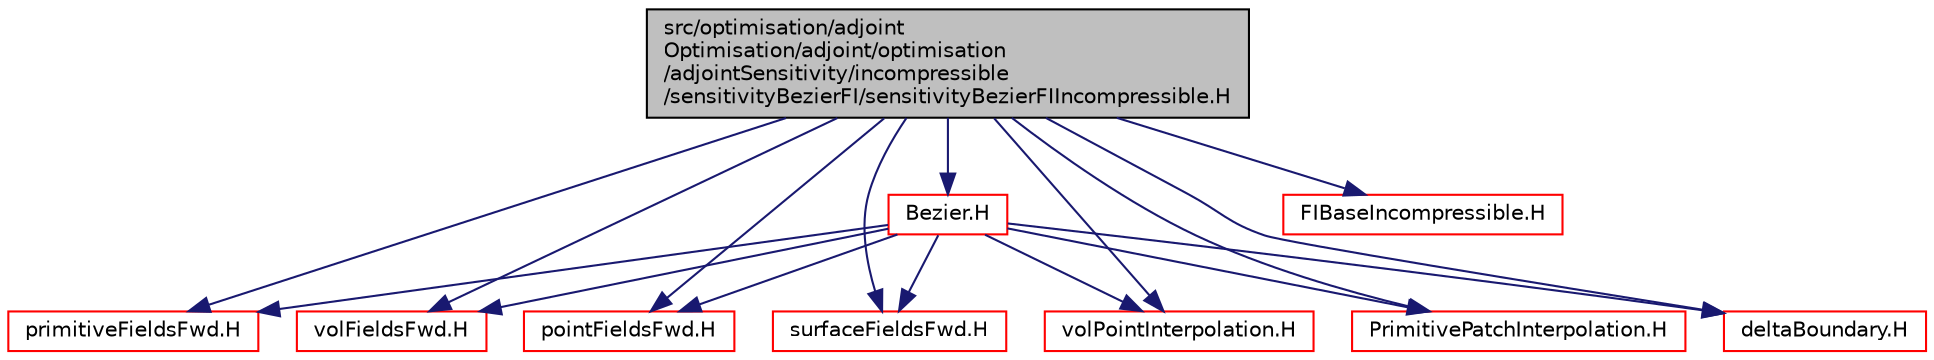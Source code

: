 digraph "src/optimisation/adjointOptimisation/adjoint/optimisation/adjointSensitivity/incompressible/sensitivityBezierFI/sensitivityBezierFIIncompressible.H"
{
  bgcolor="transparent";
  edge [fontname="Helvetica",fontsize="10",labelfontname="Helvetica",labelfontsize="10"];
  node [fontname="Helvetica",fontsize="10",shape=record];
  Node1 [label="src/optimisation/adjoint\lOptimisation/adjoint/optimisation\l/adjointSensitivity/incompressible\l/sensitivityBezierFI/sensitivityBezierFIIncompressible.H",height=0.2,width=0.4,color="black", fillcolor="grey75", style="filled" fontcolor="black"];
  Node1 -> Node2 [color="midnightblue",fontsize="10",style="solid",fontname="Helvetica"];
  Node2 [label="primitiveFieldsFwd.H",height=0.2,width=0.4,color="red",URL="$primitiveFieldsFwd_8H.html",tooltip="Forward declarations of the specialisations of Field&lt;T&gt; for scalar, vector and tensor. "];
  Node1 -> Node3 [color="midnightblue",fontsize="10",style="solid",fontname="Helvetica"];
  Node3 [label="volFieldsFwd.H",height=0.2,width=0.4,color="red",URL="$volFieldsFwd_8H.html"];
  Node1 -> Node4 [color="midnightblue",fontsize="10",style="solid",fontname="Helvetica"];
  Node4 [label="pointFieldsFwd.H",height=0.2,width=0.4,color="red",URL="$pointFieldsFwd_8H.html",tooltip="Forwards and collection of common point field types. "];
  Node1 -> Node5 [color="midnightblue",fontsize="10",style="solid",fontname="Helvetica"];
  Node5 [label="surfaceFieldsFwd.H",height=0.2,width=0.4,color="red",URL="$surfaceFieldsFwd_8H.html"];
  Node1 -> Node6 [color="midnightblue",fontsize="10",style="solid",fontname="Helvetica"];
  Node6 [label="volPointInterpolation.H",height=0.2,width=0.4,color="red",URL="$volPointInterpolation_8H.html"];
  Node1 -> Node7 [color="midnightblue",fontsize="10",style="solid",fontname="Helvetica"];
  Node7 [label="FIBaseIncompressible.H",height=0.2,width=0.4,color="red",URL="$FIBaseIncompressible_8H.html"];
  Node1 -> Node8 [color="midnightblue",fontsize="10",style="solid",fontname="Helvetica"];
  Node8 [label="PrimitivePatchInterpolation.H",height=0.2,width=0.4,color="red",URL="$PrimitivePatchInterpolation_8H.html"];
  Node1 -> Node9 [color="midnightblue",fontsize="10",style="solid",fontname="Helvetica"];
  Node9 [label="deltaBoundary.H",height=0.2,width=0.4,color="red",URL="$deltaBoundary_8H.html"];
  Node1 -> Node10 [color="midnightblue",fontsize="10",style="solid",fontname="Helvetica"];
  Node10 [label="Bezier.H",height=0.2,width=0.4,color="red",URL="$Bezier_8H.html"];
  Node10 -> Node2 [color="midnightblue",fontsize="10",style="solid",fontname="Helvetica"];
  Node10 -> Node3 [color="midnightblue",fontsize="10",style="solid",fontname="Helvetica"];
  Node10 -> Node4 [color="midnightblue",fontsize="10",style="solid",fontname="Helvetica"];
  Node10 -> Node5 [color="midnightblue",fontsize="10",style="solid",fontname="Helvetica"];
  Node10 -> Node6 [color="midnightblue",fontsize="10",style="solid",fontname="Helvetica"];
  Node10 -> Node8 [color="midnightblue",fontsize="10",style="solid",fontname="Helvetica"];
  Node10 -> Node9 [color="midnightblue",fontsize="10",style="solid",fontname="Helvetica"];
}
